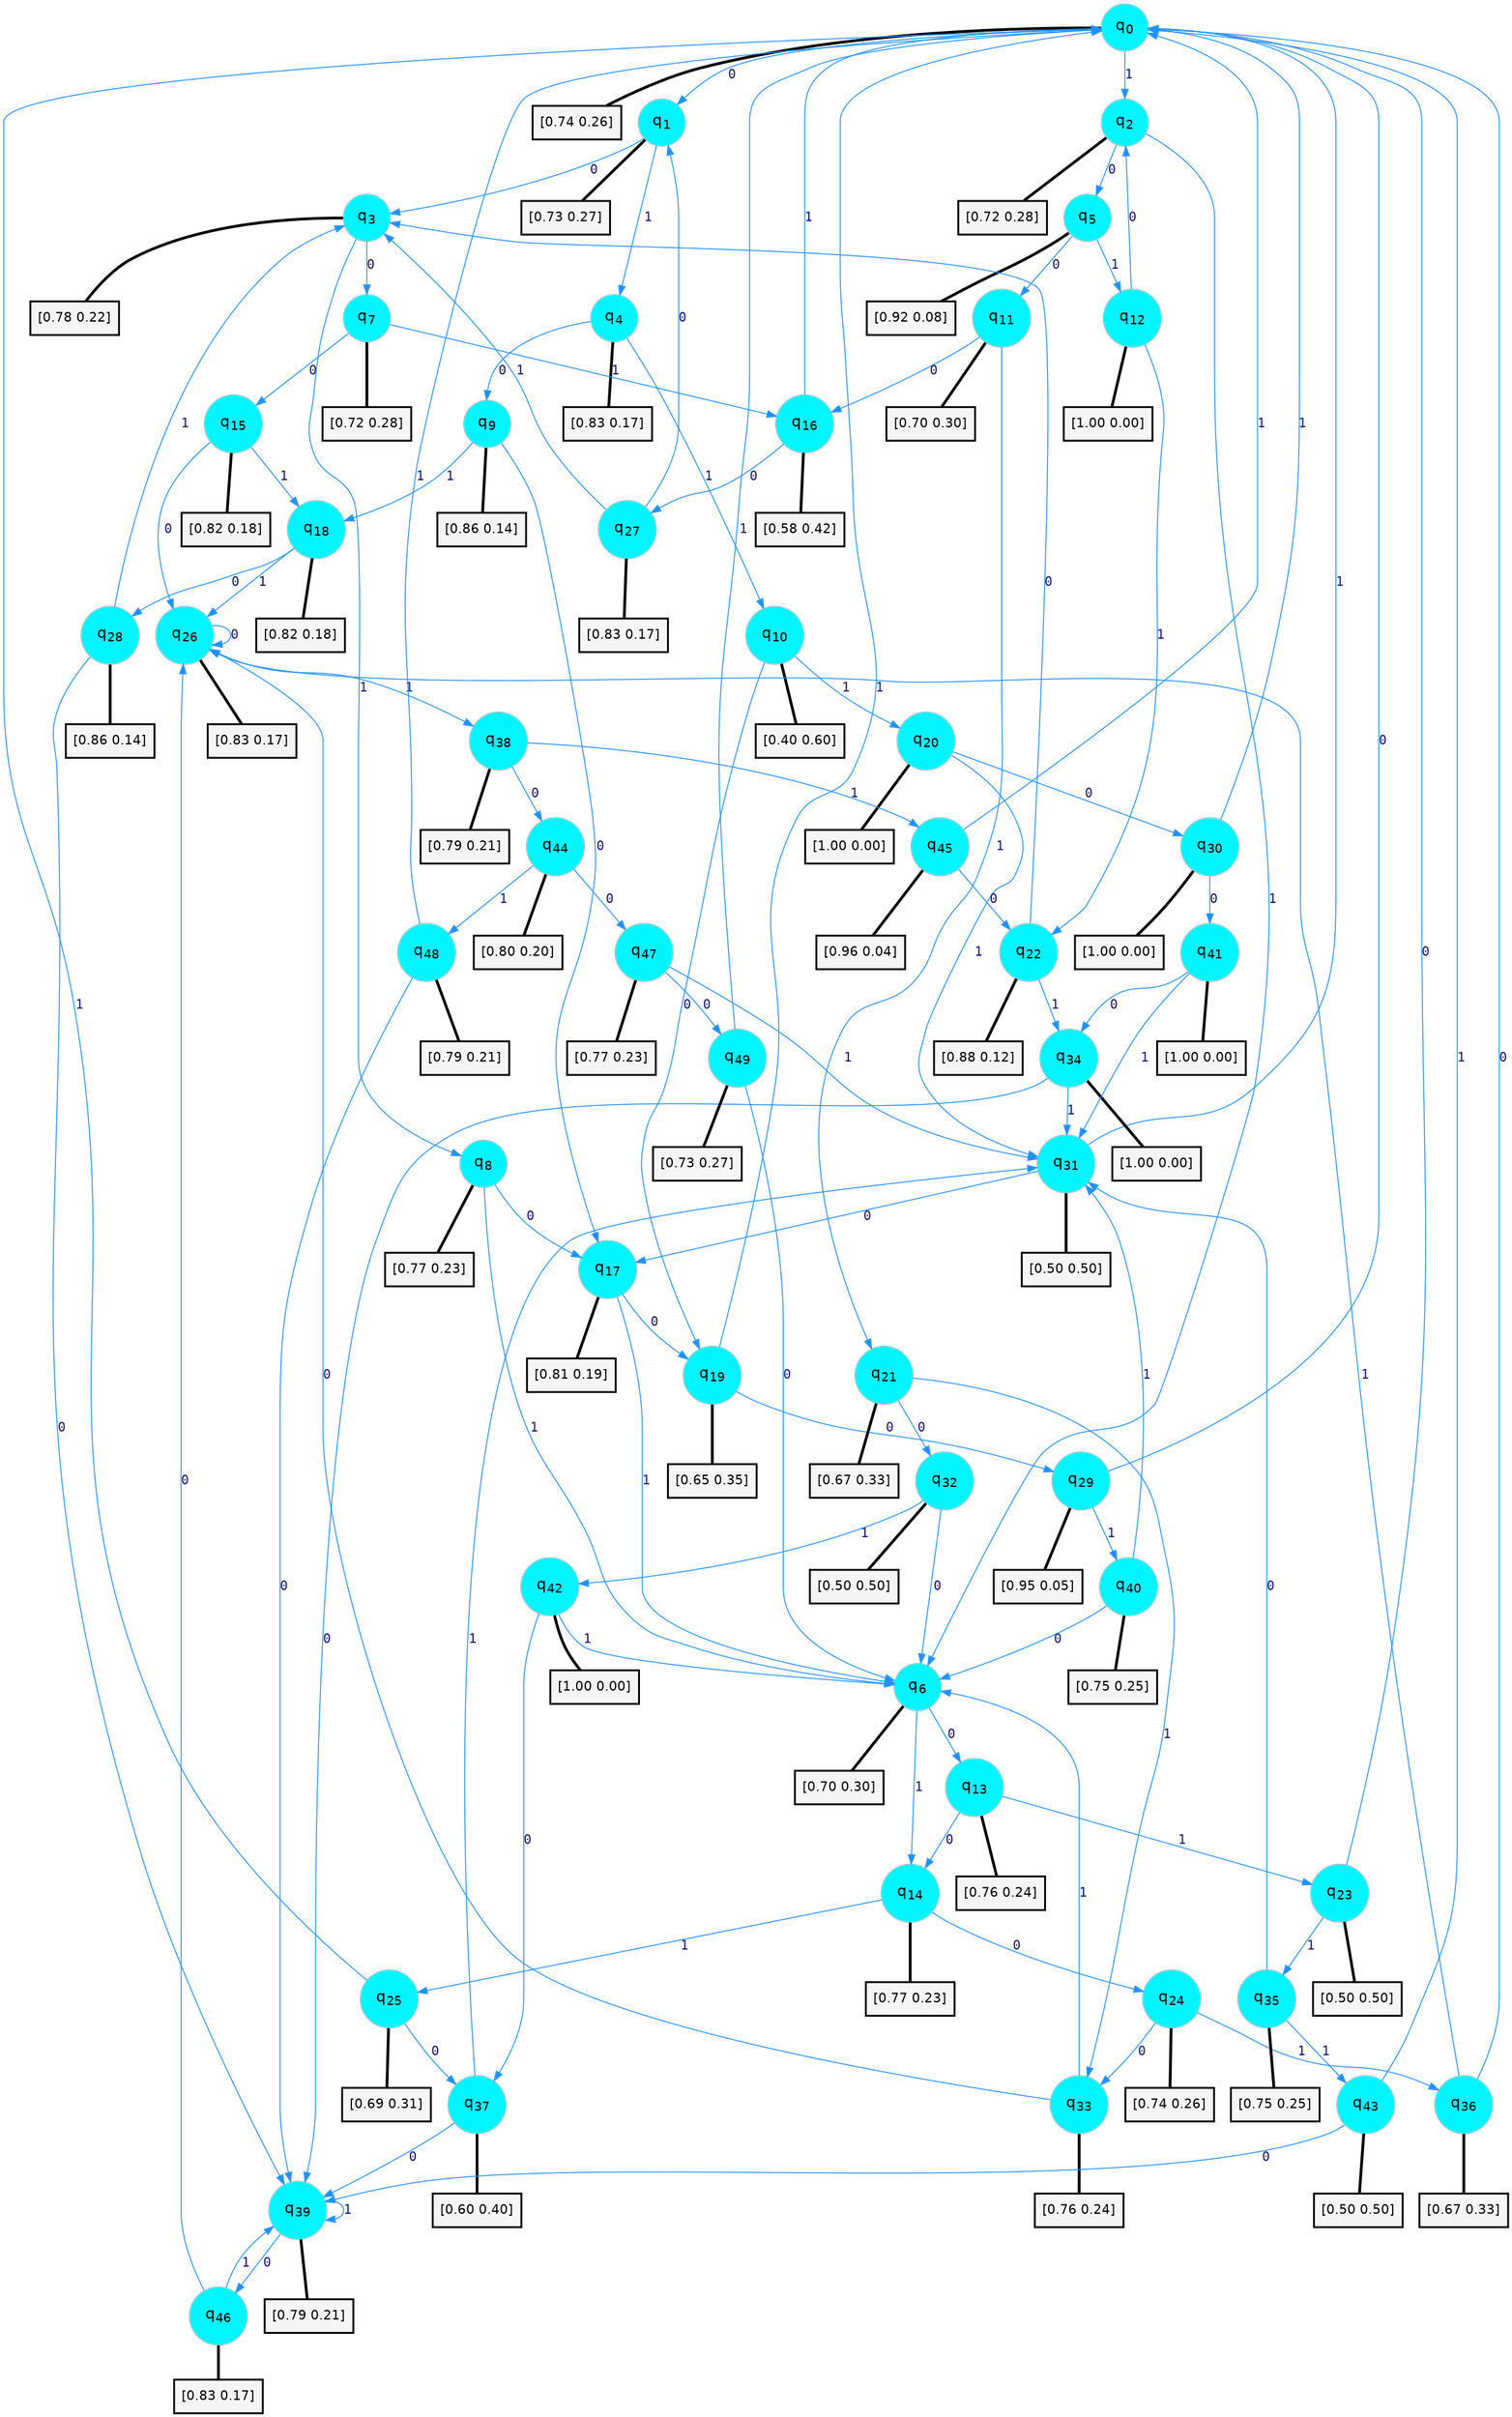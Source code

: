 digraph G {
graph [
bgcolor=transparent, dpi=300, rankdir=TD, size="40,25"];
node [
color=gray, fillcolor=turquoise1, fontcolor=black, fontname=Helvetica, fontsize=16, fontweight=bold, shape=circle, style=filled];
edge [
arrowsize=1, color=dodgerblue1, fontcolor=midnightblue, fontname=courier, fontweight=bold, penwidth=1, style=solid, weight=20];
0[label=<q<SUB>0</SUB>>];
1[label=<q<SUB>1</SUB>>];
2[label=<q<SUB>2</SUB>>];
3[label=<q<SUB>3</SUB>>];
4[label=<q<SUB>4</SUB>>];
5[label=<q<SUB>5</SUB>>];
6[label=<q<SUB>6</SUB>>];
7[label=<q<SUB>7</SUB>>];
8[label=<q<SUB>8</SUB>>];
9[label=<q<SUB>9</SUB>>];
10[label=<q<SUB>10</SUB>>];
11[label=<q<SUB>11</SUB>>];
12[label=<q<SUB>12</SUB>>];
13[label=<q<SUB>13</SUB>>];
14[label=<q<SUB>14</SUB>>];
15[label=<q<SUB>15</SUB>>];
16[label=<q<SUB>16</SUB>>];
17[label=<q<SUB>17</SUB>>];
18[label=<q<SUB>18</SUB>>];
19[label=<q<SUB>19</SUB>>];
20[label=<q<SUB>20</SUB>>];
21[label=<q<SUB>21</SUB>>];
22[label=<q<SUB>22</SUB>>];
23[label=<q<SUB>23</SUB>>];
24[label=<q<SUB>24</SUB>>];
25[label=<q<SUB>25</SUB>>];
26[label=<q<SUB>26</SUB>>];
27[label=<q<SUB>27</SUB>>];
28[label=<q<SUB>28</SUB>>];
29[label=<q<SUB>29</SUB>>];
30[label=<q<SUB>30</SUB>>];
31[label=<q<SUB>31</SUB>>];
32[label=<q<SUB>32</SUB>>];
33[label=<q<SUB>33</SUB>>];
34[label=<q<SUB>34</SUB>>];
35[label=<q<SUB>35</SUB>>];
36[label=<q<SUB>36</SUB>>];
37[label=<q<SUB>37</SUB>>];
38[label=<q<SUB>38</SUB>>];
39[label=<q<SUB>39</SUB>>];
40[label=<q<SUB>40</SUB>>];
41[label=<q<SUB>41</SUB>>];
42[label=<q<SUB>42</SUB>>];
43[label=<q<SUB>43</SUB>>];
44[label=<q<SUB>44</SUB>>];
45[label=<q<SUB>45</SUB>>];
46[label=<q<SUB>46</SUB>>];
47[label=<q<SUB>47</SUB>>];
48[label=<q<SUB>48</SUB>>];
49[label=<q<SUB>49</SUB>>];
50[label="[0.74 0.26]", shape=box,fontcolor=black, fontname=Helvetica, fontsize=14, penwidth=2, fillcolor=whitesmoke,color=black];
51[label="[0.73 0.27]", shape=box,fontcolor=black, fontname=Helvetica, fontsize=14, penwidth=2, fillcolor=whitesmoke,color=black];
52[label="[0.72 0.28]", shape=box,fontcolor=black, fontname=Helvetica, fontsize=14, penwidth=2, fillcolor=whitesmoke,color=black];
53[label="[0.78 0.22]", shape=box,fontcolor=black, fontname=Helvetica, fontsize=14, penwidth=2, fillcolor=whitesmoke,color=black];
54[label="[0.83 0.17]", shape=box,fontcolor=black, fontname=Helvetica, fontsize=14, penwidth=2, fillcolor=whitesmoke,color=black];
55[label="[0.92 0.08]", shape=box,fontcolor=black, fontname=Helvetica, fontsize=14, penwidth=2, fillcolor=whitesmoke,color=black];
56[label="[0.70 0.30]", shape=box,fontcolor=black, fontname=Helvetica, fontsize=14, penwidth=2, fillcolor=whitesmoke,color=black];
57[label="[0.72 0.28]", shape=box,fontcolor=black, fontname=Helvetica, fontsize=14, penwidth=2, fillcolor=whitesmoke,color=black];
58[label="[0.77 0.23]", shape=box,fontcolor=black, fontname=Helvetica, fontsize=14, penwidth=2, fillcolor=whitesmoke,color=black];
59[label="[0.86 0.14]", shape=box,fontcolor=black, fontname=Helvetica, fontsize=14, penwidth=2, fillcolor=whitesmoke,color=black];
60[label="[0.40 0.60]", shape=box,fontcolor=black, fontname=Helvetica, fontsize=14, penwidth=2, fillcolor=whitesmoke,color=black];
61[label="[0.70 0.30]", shape=box,fontcolor=black, fontname=Helvetica, fontsize=14, penwidth=2, fillcolor=whitesmoke,color=black];
62[label="[1.00 0.00]", shape=box,fontcolor=black, fontname=Helvetica, fontsize=14, penwidth=2, fillcolor=whitesmoke,color=black];
63[label="[0.76 0.24]", shape=box,fontcolor=black, fontname=Helvetica, fontsize=14, penwidth=2, fillcolor=whitesmoke,color=black];
64[label="[0.77 0.23]", shape=box,fontcolor=black, fontname=Helvetica, fontsize=14, penwidth=2, fillcolor=whitesmoke,color=black];
65[label="[0.82 0.18]", shape=box,fontcolor=black, fontname=Helvetica, fontsize=14, penwidth=2, fillcolor=whitesmoke,color=black];
66[label="[0.58 0.42]", shape=box,fontcolor=black, fontname=Helvetica, fontsize=14, penwidth=2, fillcolor=whitesmoke,color=black];
67[label="[0.81 0.19]", shape=box,fontcolor=black, fontname=Helvetica, fontsize=14, penwidth=2, fillcolor=whitesmoke,color=black];
68[label="[0.82 0.18]", shape=box,fontcolor=black, fontname=Helvetica, fontsize=14, penwidth=2, fillcolor=whitesmoke,color=black];
69[label="[0.65 0.35]", shape=box,fontcolor=black, fontname=Helvetica, fontsize=14, penwidth=2, fillcolor=whitesmoke,color=black];
70[label="[1.00 0.00]", shape=box,fontcolor=black, fontname=Helvetica, fontsize=14, penwidth=2, fillcolor=whitesmoke,color=black];
71[label="[0.67 0.33]", shape=box,fontcolor=black, fontname=Helvetica, fontsize=14, penwidth=2, fillcolor=whitesmoke,color=black];
72[label="[0.88 0.12]", shape=box,fontcolor=black, fontname=Helvetica, fontsize=14, penwidth=2, fillcolor=whitesmoke,color=black];
73[label="[0.50 0.50]", shape=box,fontcolor=black, fontname=Helvetica, fontsize=14, penwidth=2, fillcolor=whitesmoke,color=black];
74[label="[0.74 0.26]", shape=box,fontcolor=black, fontname=Helvetica, fontsize=14, penwidth=2, fillcolor=whitesmoke,color=black];
75[label="[0.69 0.31]", shape=box,fontcolor=black, fontname=Helvetica, fontsize=14, penwidth=2, fillcolor=whitesmoke,color=black];
76[label="[0.83 0.17]", shape=box,fontcolor=black, fontname=Helvetica, fontsize=14, penwidth=2, fillcolor=whitesmoke,color=black];
77[label="[0.83 0.17]", shape=box,fontcolor=black, fontname=Helvetica, fontsize=14, penwidth=2, fillcolor=whitesmoke,color=black];
78[label="[0.86 0.14]", shape=box,fontcolor=black, fontname=Helvetica, fontsize=14, penwidth=2, fillcolor=whitesmoke,color=black];
79[label="[0.95 0.05]", shape=box,fontcolor=black, fontname=Helvetica, fontsize=14, penwidth=2, fillcolor=whitesmoke,color=black];
80[label="[1.00 0.00]", shape=box,fontcolor=black, fontname=Helvetica, fontsize=14, penwidth=2, fillcolor=whitesmoke,color=black];
81[label="[0.50 0.50]", shape=box,fontcolor=black, fontname=Helvetica, fontsize=14, penwidth=2, fillcolor=whitesmoke,color=black];
82[label="[0.50 0.50]", shape=box,fontcolor=black, fontname=Helvetica, fontsize=14, penwidth=2, fillcolor=whitesmoke,color=black];
83[label="[0.76 0.24]", shape=box,fontcolor=black, fontname=Helvetica, fontsize=14, penwidth=2, fillcolor=whitesmoke,color=black];
84[label="[1.00 0.00]", shape=box,fontcolor=black, fontname=Helvetica, fontsize=14, penwidth=2, fillcolor=whitesmoke,color=black];
85[label="[0.75 0.25]", shape=box,fontcolor=black, fontname=Helvetica, fontsize=14, penwidth=2, fillcolor=whitesmoke,color=black];
86[label="[0.67 0.33]", shape=box,fontcolor=black, fontname=Helvetica, fontsize=14, penwidth=2, fillcolor=whitesmoke,color=black];
87[label="[0.60 0.40]", shape=box,fontcolor=black, fontname=Helvetica, fontsize=14, penwidth=2, fillcolor=whitesmoke,color=black];
88[label="[0.79 0.21]", shape=box,fontcolor=black, fontname=Helvetica, fontsize=14, penwidth=2, fillcolor=whitesmoke,color=black];
89[label="[0.79 0.21]", shape=box,fontcolor=black, fontname=Helvetica, fontsize=14, penwidth=2, fillcolor=whitesmoke,color=black];
90[label="[0.75 0.25]", shape=box,fontcolor=black, fontname=Helvetica, fontsize=14, penwidth=2, fillcolor=whitesmoke,color=black];
91[label="[1.00 0.00]", shape=box,fontcolor=black, fontname=Helvetica, fontsize=14, penwidth=2, fillcolor=whitesmoke,color=black];
92[label="[1.00 0.00]", shape=box,fontcolor=black, fontname=Helvetica, fontsize=14, penwidth=2, fillcolor=whitesmoke,color=black];
93[label="[0.50 0.50]", shape=box,fontcolor=black, fontname=Helvetica, fontsize=14, penwidth=2, fillcolor=whitesmoke,color=black];
94[label="[0.80 0.20]", shape=box,fontcolor=black, fontname=Helvetica, fontsize=14, penwidth=2, fillcolor=whitesmoke,color=black];
95[label="[0.96 0.04]", shape=box,fontcolor=black, fontname=Helvetica, fontsize=14, penwidth=2, fillcolor=whitesmoke,color=black];
96[label="[0.83 0.17]", shape=box,fontcolor=black, fontname=Helvetica, fontsize=14, penwidth=2, fillcolor=whitesmoke,color=black];
97[label="[0.77 0.23]", shape=box,fontcolor=black, fontname=Helvetica, fontsize=14, penwidth=2, fillcolor=whitesmoke,color=black];
98[label="[0.79 0.21]", shape=box,fontcolor=black, fontname=Helvetica, fontsize=14, penwidth=2, fillcolor=whitesmoke,color=black];
99[label="[0.73 0.27]", shape=box,fontcolor=black, fontname=Helvetica, fontsize=14, penwidth=2, fillcolor=whitesmoke,color=black];
0->1 [label=0];
0->2 [label=1];
0->50 [arrowhead=none, penwidth=3,color=black];
1->3 [label=0];
1->4 [label=1];
1->51 [arrowhead=none, penwidth=3,color=black];
2->5 [label=0];
2->6 [label=1];
2->52 [arrowhead=none, penwidth=3,color=black];
3->7 [label=0];
3->8 [label=1];
3->53 [arrowhead=none, penwidth=3,color=black];
4->9 [label=0];
4->10 [label=1];
4->54 [arrowhead=none, penwidth=3,color=black];
5->11 [label=0];
5->12 [label=1];
5->55 [arrowhead=none, penwidth=3,color=black];
6->13 [label=0];
6->14 [label=1];
6->56 [arrowhead=none, penwidth=3,color=black];
7->15 [label=0];
7->16 [label=1];
7->57 [arrowhead=none, penwidth=3,color=black];
8->17 [label=0];
8->6 [label=1];
8->58 [arrowhead=none, penwidth=3,color=black];
9->17 [label=0];
9->18 [label=1];
9->59 [arrowhead=none, penwidth=3,color=black];
10->19 [label=0];
10->20 [label=1];
10->60 [arrowhead=none, penwidth=3,color=black];
11->16 [label=0];
11->21 [label=1];
11->61 [arrowhead=none, penwidth=3,color=black];
12->2 [label=0];
12->22 [label=1];
12->62 [arrowhead=none, penwidth=3,color=black];
13->14 [label=0];
13->23 [label=1];
13->63 [arrowhead=none, penwidth=3,color=black];
14->24 [label=0];
14->25 [label=1];
14->64 [arrowhead=none, penwidth=3,color=black];
15->26 [label=0];
15->18 [label=1];
15->65 [arrowhead=none, penwidth=3,color=black];
16->27 [label=0];
16->0 [label=1];
16->66 [arrowhead=none, penwidth=3,color=black];
17->19 [label=0];
17->6 [label=1];
17->67 [arrowhead=none, penwidth=3,color=black];
18->28 [label=0];
18->26 [label=1];
18->68 [arrowhead=none, penwidth=3,color=black];
19->29 [label=0];
19->0 [label=1];
19->69 [arrowhead=none, penwidth=3,color=black];
20->30 [label=0];
20->31 [label=1];
20->70 [arrowhead=none, penwidth=3,color=black];
21->32 [label=0];
21->33 [label=1];
21->71 [arrowhead=none, penwidth=3,color=black];
22->3 [label=0];
22->34 [label=1];
22->72 [arrowhead=none, penwidth=3,color=black];
23->0 [label=0];
23->35 [label=1];
23->73 [arrowhead=none, penwidth=3,color=black];
24->33 [label=0];
24->36 [label=1];
24->74 [arrowhead=none, penwidth=3,color=black];
25->37 [label=0];
25->0 [label=1];
25->75 [arrowhead=none, penwidth=3,color=black];
26->26 [label=0];
26->38 [label=1];
26->76 [arrowhead=none, penwidth=3,color=black];
27->1 [label=0];
27->3 [label=1];
27->77 [arrowhead=none, penwidth=3,color=black];
28->39 [label=0];
28->3 [label=1];
28->78 [arrowhead=none, penwidth=3,color=black];
29->0 [label=0];
29->40 [label=1];
29->79 [arrowhead=none, penwidth=3,color=black];
30->41 [label=0];
30->0 [label=1];
30->80 [arrowhead=none, penwidth=3,color=black];
31->17 [label=0];
31->0 [label=1];
31->81 [arrowhead=none, penwidth=3,color=black];
32->6 [label=0];
32->42 [label=1];
32->82 [arrowhead=none, penwidth=3,color=black];
33->26 [label=0];
33->6 [label=1];
33->83 [arrowhead=none, penwidth=3,color=black];
34->39 [label=0];
34->31 [label=1];
34->84 [arrowhead=none, penwidth=3,color=black];
35->31 [label=0];
35->43 [label=1];
35->85 [arrowhead=none, penwidth=3,color=black];
36->0 [label=0];
36->26 [label=1];
36->86 [arrowhead=none, penwidth=3,color=black];
37->39 [label=0];
37->31 [label=1];
37->87 [arrowhead=none, penwidth=3,color=black];
38->44 [label=0];
38->45 [label=1];
38->88 [arrowhead=none, penwidth=3,color=black];
39->46 [label=0];
39->39 [label=1];
39->89 [arrowhead=none, penwidth=3,color=black];
40->6 [label=0];
40->31 [label=1];
40->90 [arrowhead=none, penwidth=3,color=black];
41->34 [label=0];
41->31 [label=1];
41->91 [arrowhead=none, penwidth=3,color=black];
42->37 [label=0];
42->6 [label=1];
42->92 [arrowhead=none, penwidth=3,color=black];
43->39 [label=0];
43->0 [label=1];
43->93 [arrowhead=none, penwidth=3,color=black];
44->47 [label=0];
44->48 [label=1];
44->94 [arrowhead=none, penwidth=3,color=black];
45->22 [label=0];
45->0 [label=1];
45->95 [arrowhead=none, penwidth=3,color=black];
46->26 [label=0];
46->39 [label=1];
46->96 [arrowhead=none, penwidth=3,color=black];
47->49 [label=0];
47->31 [label=1];
47->97 [arrowhead=none, penwidth=3,color=black];
48->39 [label=0];
48->0 [label=1];
48->98 [arrowhead=none, penwidth=3,color=black];
49->6 [label=0];
49->0 [label=1];
49->99 [arrowhead=none, penwidth=3,color=black];
}
